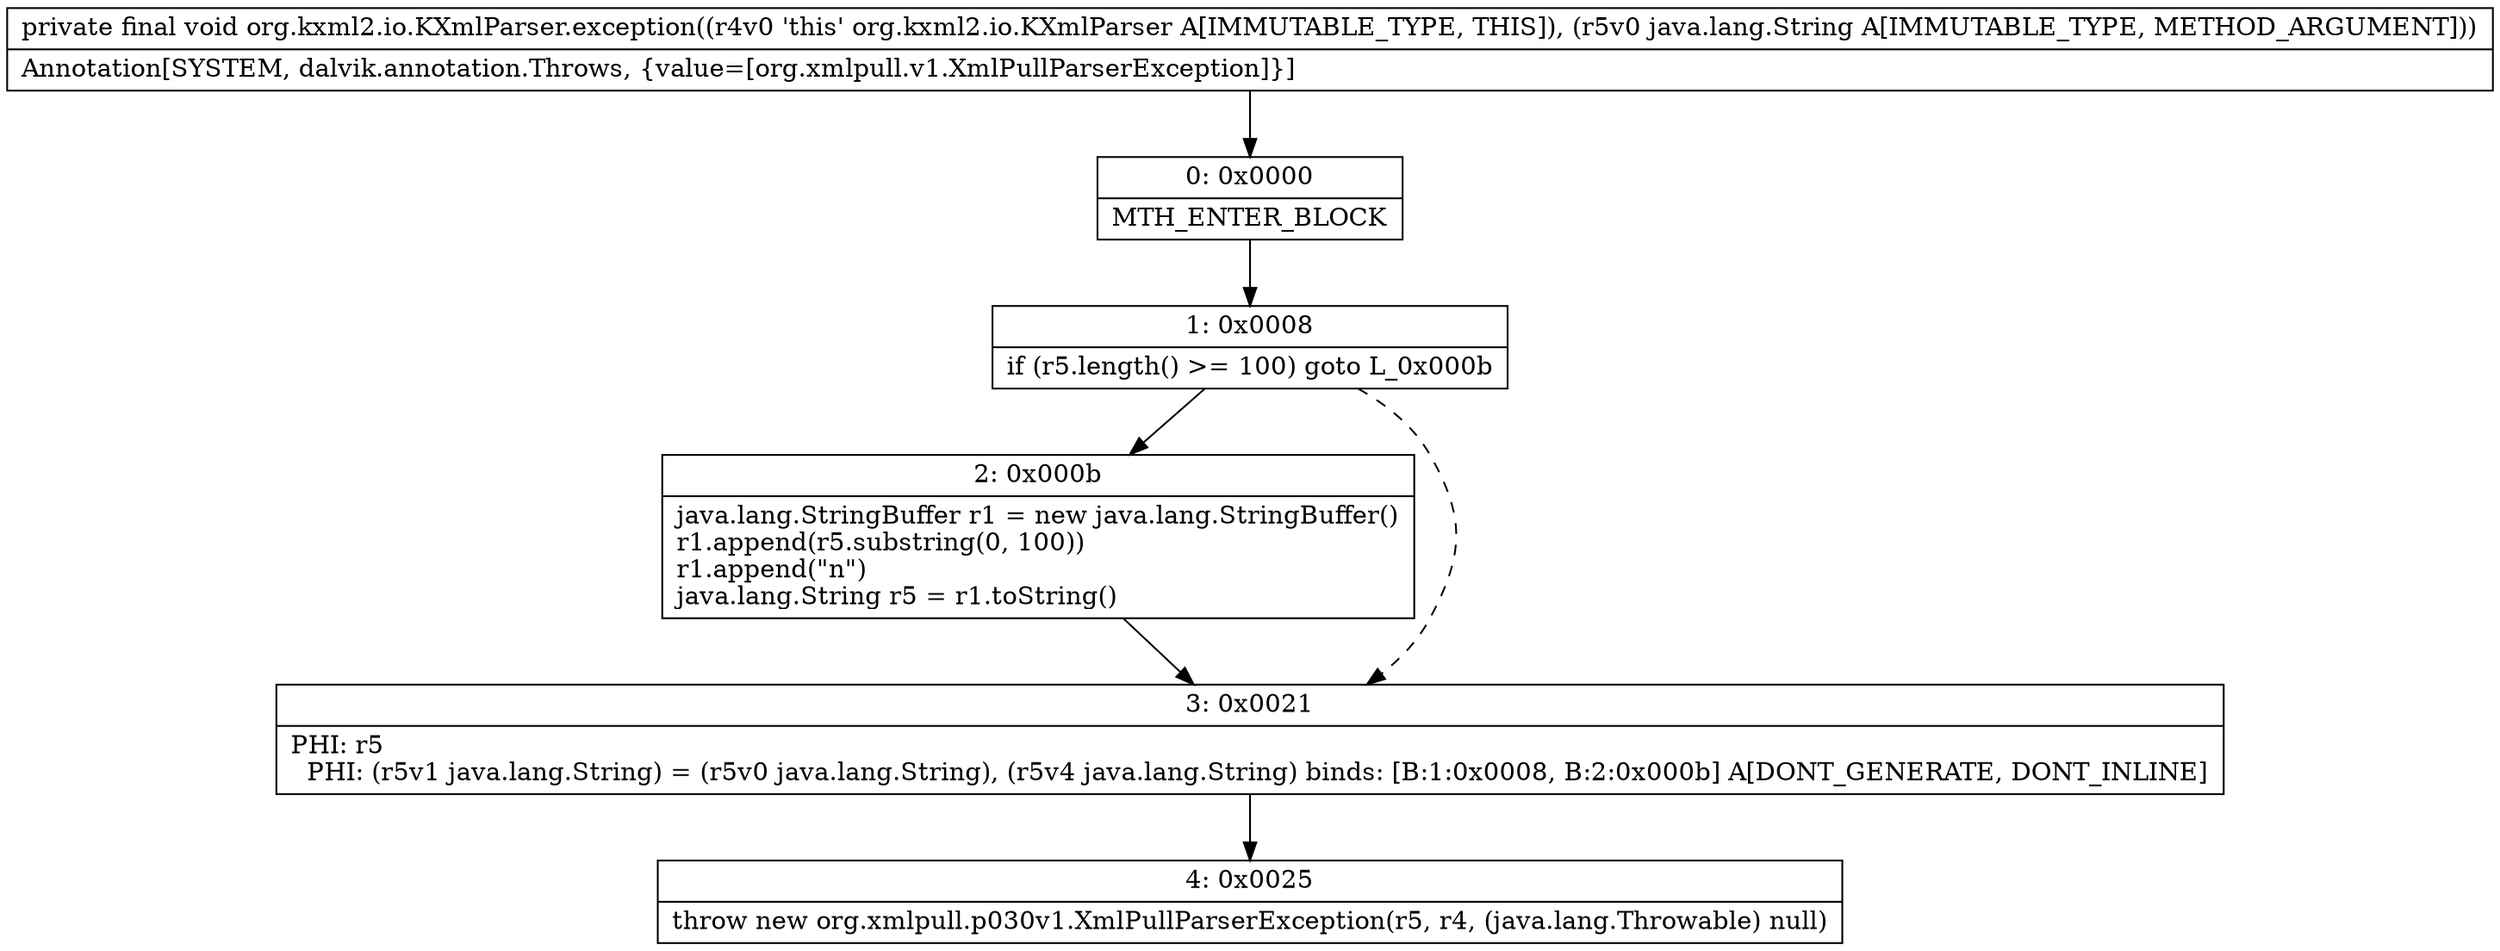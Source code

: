 digraph "CFG fororg.kxml2.io.KXmlParser.exception(Ljava\/lang\/String;)V" {
Node_0 [shape=record,label="{0\:\ 0x0000|MTH_ENTER_BLOCK\l}"];
Node_1 [shape=record,label="{1\:\ 0x0008|if (r5.length() \>= 100) goto L_0x000b\l}"];
Node_2 [shape=record,label="{2\:\ 0x000b|java.lang.StringBuffer r1 = new java.lang.StringBuffer()\lr1.append(r5.substring(0, 100))\lr1.append(\"n\")\ljava.lang.String r5 = r1.toString()\l}"];
Node_3 [shape=record,label="{3\:\ 0x0021|PHI: r5 \l  PHI: (r5v1 java.lang.String) = (r5v0 java.lang.String), (r5v4 java.lang.String) binds: [B:1:0x0008, B:2:0x000b] A[DONT_GENERATE, DONT_INLINE]\l}"];
Node_4 [shape=record,label="{4\:\ 0x0025|throw new org.xmlpull.p030v1.XmlPullParserException(r5, r4, (java.lang.Throwable) null)\l}"];
MethodNode[shape=record,label="{private final void org.kxml2.io.KXmlParser.exception((r4v0 'this' org.kxml2.io.KXmlParser A[IMMUTABLE_TYPE, THIS]), (r5v0 java.lang.String A[IMMUTABLE_TYPE, METHOD_ARGUMENT]))  | Annotation[SYSTEM, dalvik.annotation.Throws, \{value=[org.xmlpull.v1.XmlPullParserException]\}]\l}"];
MethodNode -> Node_0;
Node_0 -> Node_1;
Node_1 -> Node_2;
Node_1 -> Node_3[style=dashed];
Node_2 -> Node_3;
Node_3 -> Node_4;
}

